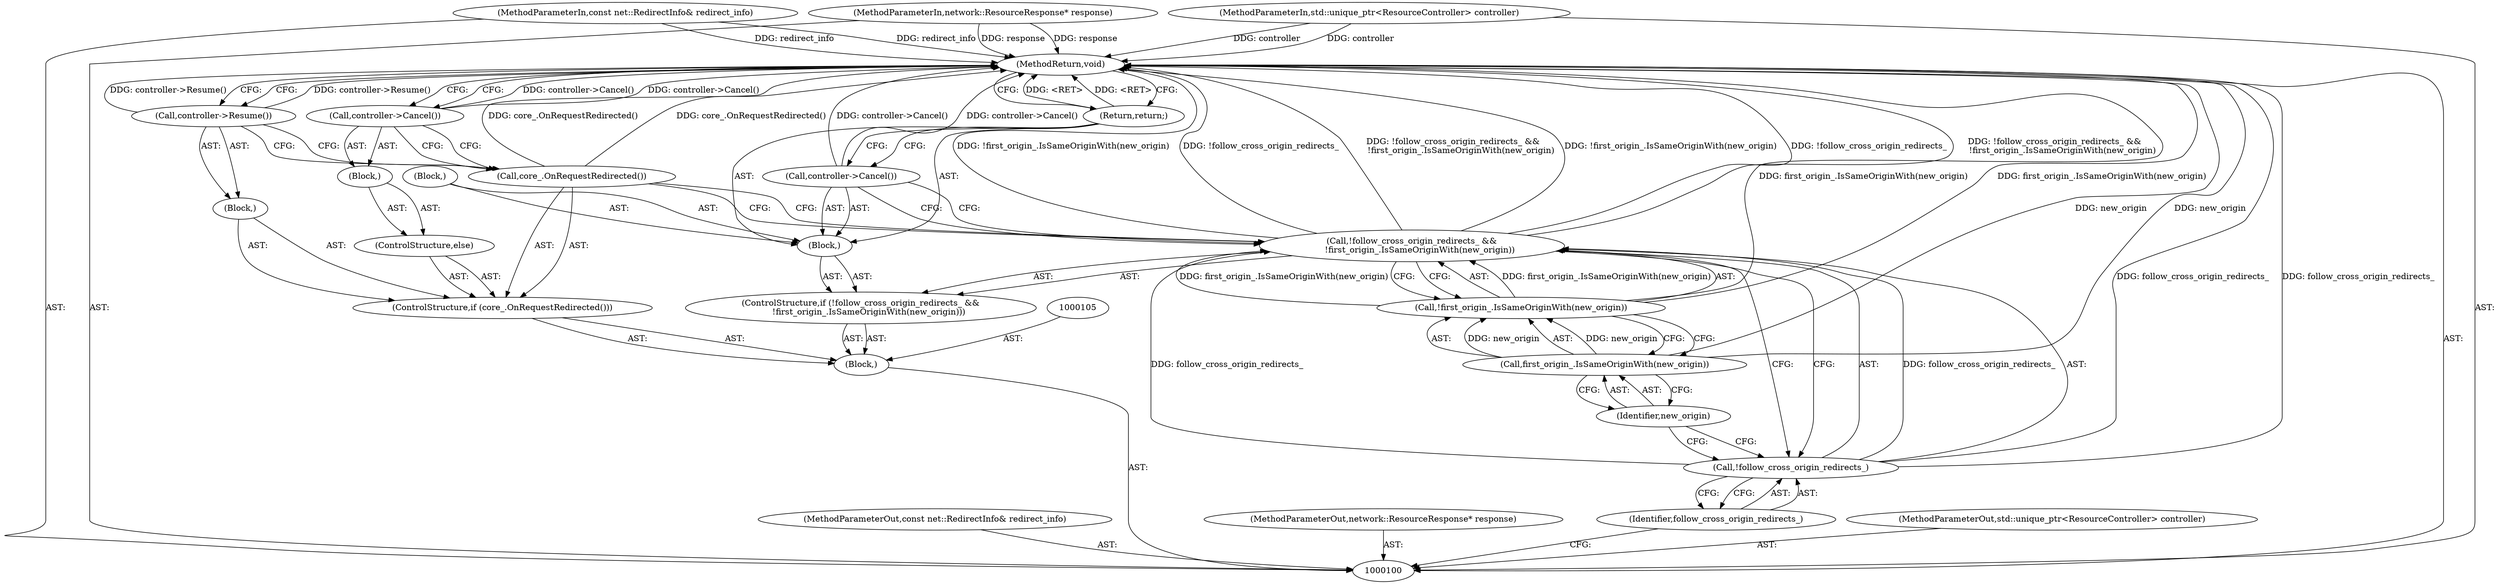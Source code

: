 digraph "0_Chrome_2f81d000fdb5331121cba7ff81dfaaec25b520a5_4" {
"1000124" [label="(MethodReturn,void)"];
"1000115" [label="(Call,controller->Cancel())"];
"1000116" [label="(Return,return;)"];
"1000101" [label="(MethodParameterIn,const net::RedirectInfo& redirect_info)"];
"1000154" [label="(MethodParameterOut,const net::RedirectInfo& redirect_info)"];
"1000117" [label="(ControlStructure,if (core_.OnRequestRedirected()))"];
"1000119" [label="(Block,)"];
"1000118" [label="(Call,core_.OnRequestRedirected())"];
"1000120" [label="(Call,controller->Resume())"];
"1000121" [label="(ControlStructure,else)"];
"1000122" [label="(Block,)"];
"1000123" [label="(Call,controller->Cancel())"];
"1000102" [label="(MethodParameterIn,network::ResourceResponse* response)"];
"1000155" [label="(MethodParameterOut,network::ResourceResponse* response)"];
"1000103" [label="(MethodParameterIn,std::unique_ptr<ResourceController> controller)"];
"1000156" [label="(MethodParameterOut,std::unique_ptr<ResourceController> controller)"];
"1000104" [label="(Block,)"];
"1000106" [label="(ControlStructure,if (!follow_cross_origin_redirects_ &&\n      !first_origin_.IsSameOriginWith(new_origin)))"];
"1000107" [label="(Call,!follow_cross_origin_redirects_ &&\n      !first_origin_.IsSameOriginWith(new_origin))"];
"1000108" [label="(Call,!follow_cross_origin_redirects_)"];
"1000109" [label="(Identifier,follow_cross_origin_redirects_)"];
"1000112" [label="(Identifier,new_origin)"];
"1000113" [label="(Block,)"];
"1000110" [label="(Call,!first_origin_.IsSameOriginWith(new_origin))"];
"1000111" [label="(Call,first_origin_.IsSameOriginWith(new_origin))"];
"1000114" [label="(Block,)"];
"1000124" -> "1000100"  [label="AST: "];
"1000124" -> "1000116"  [label="CFG: "];
"1000124" -> "1000120"  [label="CFG: "];
"1000124" -> "1000123"  [label="CFG: "];
"1000116" -> "1000124"  [label="DDG: <RET>"];
"1000107" -> "1000124"  [label="DDG: !follow_cross_origin_redirects_"];
"1000107" -> "1000124"  [label="DDG: !follow_cross_origin_redirects_ &&\n      !first_origin_.IsSameOriginWith(new_origin)"];
"1000107" -> "1000124"  [label="DDG: !first_origin_.IsSameOriginWith(new_origin)"];
"1000123" -> "1000124"  [label="DDG: controller->Cancel()"];
"1000103" -> "1000124"  [label="DDG: controller"];
"1000115" -> "1000124"  [label="DDG: controller->Cancel()"];
"1000118" -> "1000124"  [label="DDG: core_.OnRequestRedirected()"];
"1000110" -> "1000124"  [label="DDG: first_origin_.IsSameOriginWith(new_origin)"];
"1000108" -> "1000124"  [label="DDG: follow_cross_origin_redirects_"];
"1000102" -> "1000124"  [label="DDG: response"];
"1000111" -> "1000124"  [label="DDG: new_origin"];
"1000101" -> "1000124"  [label="DDG: redirect_info"];
"1000120" -> "1000124"  [label="DDG: controller->Resume()"];
"1000115" -> "1000113"  [label="AST: "];
"1000115" -> "1000107"  [label="CFG: "];
"1000116" -> "1000115"  [label="CFG: "];
"1000115" -> "1000124"  [label="DDG: controller->Cancel()"];
"1000116" -> "1000113"  [label="AST: "];
"1000116" -> "1000115"  [label="CFG: "];
"1000124" -> "1000116"  [label="CFG: "];
"1000116" -> "1000124"  [label="DDG: <RET>"];
"1000101" -> "1000100"  [label="AST: "];
"1000101" -> "1000124"  [label="DDG: redirect_info"];
"1000154" -> "1000100"  [label="AST: "];
"1000117" -> "1000104"  [label="AST: "];
"1000118" -> "1000117"  [label="AST: "];
"1000119" -> "1000117"  [label="AST: "];
"1000121" -> "1000117"  [label="AST: "];
"1000119" -> "1000117"  [label="AST: "];
"1000120" -> "1000119"  [label="AST: "];
"1000118" -> "1000117"  [label="AST: "];
"1000118" -> "1000107"  [label="CFG: "];
"1000120" -> "1000118"  [label="CFG: "];
"1000123" -> "1000118"  [label="CFG: "];
"1000118" -> "1000124"  [label="DDG: core_.OnRequestRedirected()"];
"1000120" -> "1000119"  [label="AST: "];
"1000120" -> "1000118"  [label="CFG: "];
"1000124" -> "1000120"  [label="CFG: "];
"1000120" -> "1000124"  [label="DDG: controller->Resume()"];
"1000121" -> "1000117"  [label="AST: "];
"1000122" -> "1000121"  [label="AST: "];
"1000122" -> "1000121"  [label="AST: "];
"1000123" -> "1000122"  [label="AST: "];
"1000123" -> "1000122"  [label="AST: "];
"1000123" -> "1000118"  [label="CFG: "];
"1000124" -> "1000123"  [label="CFG: "];
"1000123" -> "1000124"  [label="DDG: controller->Cancel()"];
"1000102" -> "1000100"  [label="AST: "];
"1000102" -> "1000124"  [label="DDG: response"];
"1000155" -> "1000100"  [label="AST: "];
"1000103" -> "1000100"  [label="AST: "];
"1000103" -> "1000124"  [label="DDG: controller"];
"1000156" -> "1000100"  [label="AST: "];
"1000104" -> "1000100"  [label="AST: "];
"1000105" -> "1000104"  [label="AST: "];
"1000106" -> "1000104"  [label="AST: "];
"1000117" -> "1000104"  [label="AST: "];
"1000106" -> "1000104"  [label="AST: "];
"1000107" -> "1000106"  [label="AST: "];
"1000113" -> "1000106"  [label="AST: "];
"1000107" -> "1000106"  [label="AST: "];
"1000107" -> "1000108"  [label="CFG: "];
"1000107" -> "1000110"  [label="CFG: "];
"1000108" -> "1000107"  [label="AST: "];
"1000110" -> "1000107"  [label="AST: "];
"1000115" -> "1000107"  [label="CFG: "];
"1000118" -> "1000107"  [label="CFG: "];
"1000107" -> "1000124"  [label="DDG: !follow_cross_origin_redirects_"];
"1000107" -> "1000124"  [label="DDG: !follow_cross_origin_redirects_ &&\n      !first_origin_.IsSameOriginWith(new_origin)"];
"1000107" -> "1000124"  [label="DDG: !first_origin_.IsSameOriginWith(new_origin)"];
"1000108" -> "1000107"  [label="DDG: follow_cross_origin_redirects_"];
"1000110" -> "1000107"  [label="DDG: first_origin_.IsSameOriginWith(new_origin)"];
"1000108" -> "1000107"  [label="AST: "];
"1000108" -> "1000109"  [label="CFG: "];
"1000109" -> "1000108"  [label="AST: "];
"1000112" -> "1000108"  [label="CFG: "];
"1000107" -> "1000108"  [label="CFG: "];
"1000108" -> "1000124"  [label="DDG: follow_cross_origin_redirects_"];
"1000108" -> "1000107"  [label="DDG: follow_cross_origin_redirects_"];
"1000109" -> "1000108"  [label="AST: "];
"1000109" -> "1000100"  [label="CFG: "];
"1000108" -> "1000109"  [label="CFG: "];
"1000112" -> "1000111"  [label="AST: "];
"1000112" -> "1000108"  [label="CFG: "];
"1000111" -> "1000112"  [label="CFG: "];
"1000113" -> "1000106"  [label="AST: "];
"1000114" -> "1000113"  [label="AST: "];
"1000115" -> "1000113"  [label="AST: "];
"1000116" -> "1000113"  [label="AST: "];
"1000110" -> "1000107"  [label="AST: "];
"1000110" -> "1000111"  [label="CFG: "];
"1000111" -> "1000110"  [label="AST: "];
"1000107" -> "1000110"  [label="CFG: "];
"1000110" -> "1000124"  [label="DDG: first_origin_.IsSameOriginWith(new_origin)"];
"1000110" -> "1000107"  [label="DDG: first_origin_.IsSameOriginWith(new_origin)"];
"1000111" -> "1000110"  [label="DDG: new_origin"];
"1000111" -> "1000110"  [label="AST: "];
"1000111" -> "1000112"  [label="CFG: "];
"1000112" -> "1000111"  [label="AST: "];
"1000110" -> "1000111"  [label="CFG: "];
"1000111" -> "1000124"  [label="DDG: new_origin"];
"1000111" -> "1000110"  [label="DDG: new_origin"];
"1000114" -> "1000113"  [label="AST: "];
}
